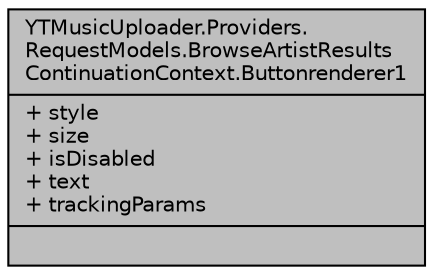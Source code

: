 digraph "YTMusicUploader.Providers.RequestModels.BrowseArtistResultsContinuationContext.Buttonrenderer1"
{
 // LATEX_PDF_SIZE
  edge [fontname="Helvetica",fontsize="10",labelfontname="Helvetica",labelfontsize="10"];
  node [fontname="Helvetica",fontsize="10",shape=record];
  Node1 [label="{YTMusicUploader.Providers.\lRequestModels.BrowseArtistResults\lContinuationContext.Buttonrenderer1\n|+ style\l+ size\l+ isDisabled\l+ text\l+ trackingParams\l|}",height=0.2,width=0.4,color="black", fillcolor="grey75", style="filled", fontcolor="black",tooltip=" "];
}

